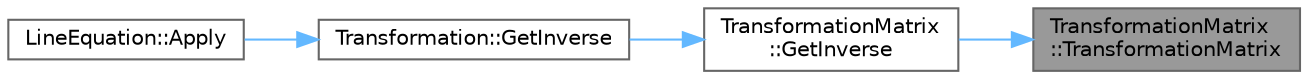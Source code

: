 digraph "TransformationMatrix::TransformationMatrix"
{
 // LATEX_PDF_SIZE
  bgcolor="transparent";
  edge [fontname=Helvetica,fontsize=10,labelfontname=Helvetica,labelfontsize=10];
  node [fontname=Helvetica,fontsize=10,shape=box,height=0.2,width=0.9];
  rankdir="RL";
  Node1 [label="TransformationMatrix\l::TransformationMatrix",height=0.2,width=0.4,color="gray40", fillcolor="grey60", style="filled", fontcolor="black",tooltip="Default Constructor. Creates identity matrix."];
  Node1 -> Node2 [dir="back",color="steelblue1",style="solid"];
  Node2 [label="TransformationMatrix\l::GetInverse",height=0.2,width=0.4,color="grey40", fillcolor="white", style="filled",URL="$class_transformation_matrix.html#a4437f5b19df3a31e85c380c1cbeff3ee",tooltip="Finds inversion of matrix."];
  Node2 -> Node3 [dir="back",color="steelblue1",style="solid"];
  Node3 [label="Transformation::GetInverse",height=0.2,width=0.4,color="grey40", fillcolor="white", style="filled",URL="$class_transformation.html#ac3d5ded1acd2dfd8f61571c9da49915c",tooltip="Calculate inverse of transformation."];
  Node3 -> Node4 [dir="back",color="steelblue1",style="solid"];
  Node4 [label="LineEquation::Apply",height=0.2,width=0.4,color="grey40", fillcolor="white", style="filled",URL="$struct_line_equation.html#adb9d9d9e24ffea16524aff477253e337",tooltip="Apply transformation to a conic equation."];
}
